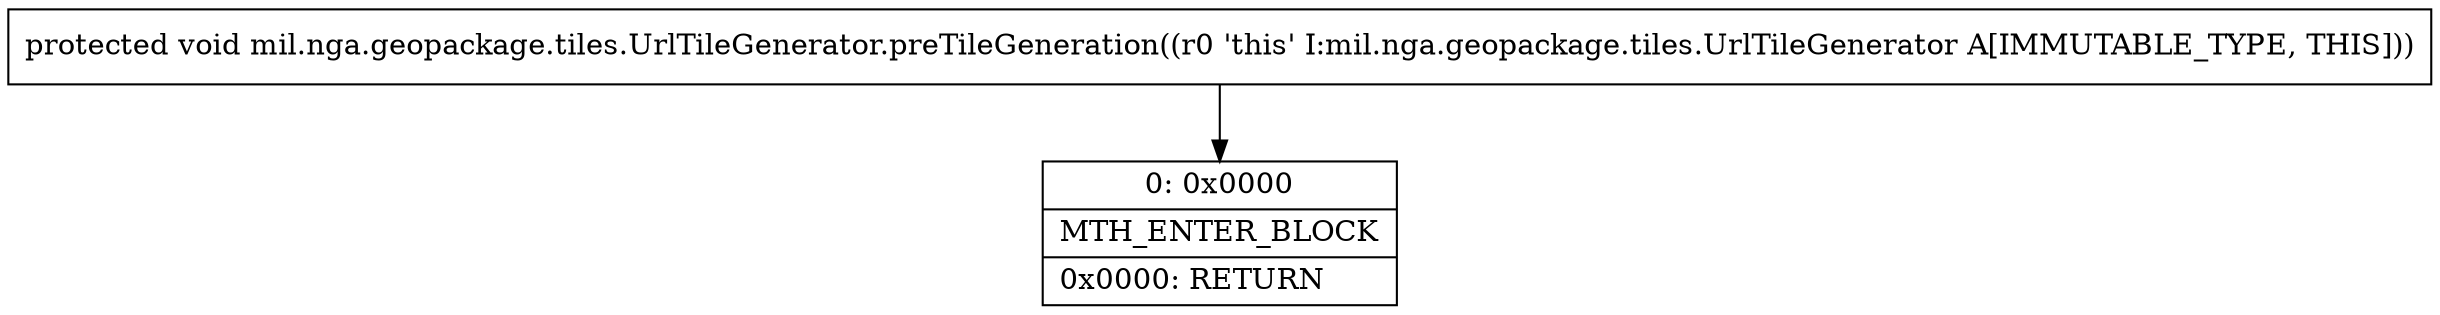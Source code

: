 digraph "CFG formil.nga.geopackage.tiles.UrlTileGenerator.preTileGeneration()V" {
Node_0 [shape=record,label="{0\:\ 0x0000|MTH_ENTER_BLOCK\l|0x0000: RETURN   \l}"];
MethodNode[shape=record,label="{protected void mil.nga.geopackage.tiles.UrlTileGenerator.preTileGeneration((r0 'this' I:mil.nga.geopackage.tiles.UrlTileGenerator A[IMMUTABLE_TYPE, THIS])) }"];
MethodNode -> Node_0;
}

